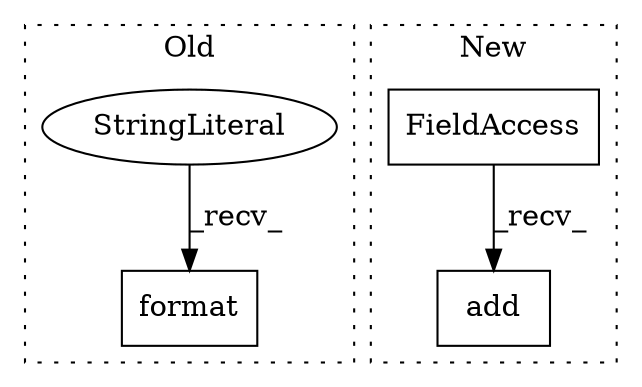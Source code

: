 digraph G {
subgraph cluster0 {
1 [label="format" a="32" s="2653,2688" l="7,1" shape="box"];
3 [label="StringLiteral" a="45" s="2603" l="49" shape="ellipse"];
label = "Old";
style="dotted";
}
subgraph cluster1 {
2 [label="add" a="32" s="2145,2207" l="4,1" shape="box"];
4 [label="FieldAccess" a="22" s="2129" l="15" shape="box"];
label = "New";
style="dotted";
}
3 -> 1 [label="_recv_"];
4 -> 2 [label="_recv_"];
}